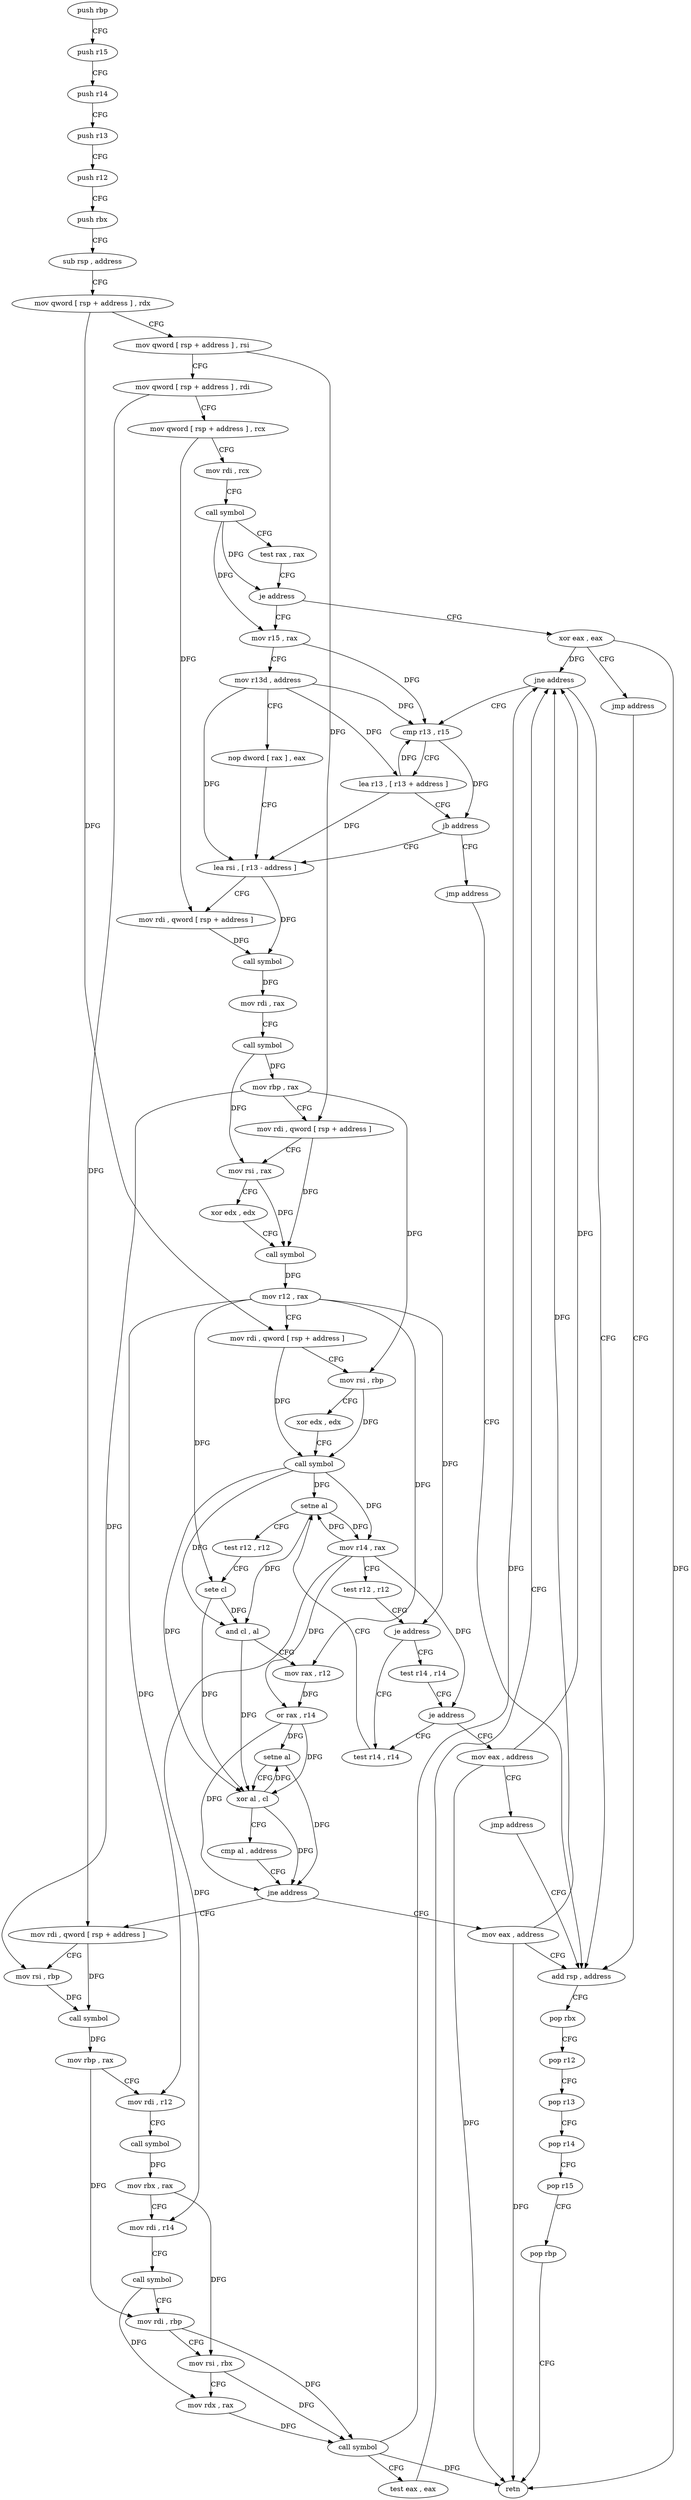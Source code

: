 digraph "func" {
"90672" [label = "push rbp" ]
"90673" [label = "push r15" ]
"90675" [label = "push r14" ]
"90677" [label = "push r13" ]
"90679" [label = "push r12" ]
"90681" [label = "push rbx" ]
"90682" [label = "sub rsp , address" ]
"90686" [label = "mov qword [ rsp + address ] , rdx" ]
"90691" [label = "mov qword [ rsp + address ] , rsi" ]
"90696" [label = "mov qword [ rsp + address ] , rdi" ]
"90701" [label = "mov qword [ rsp + address ] , rcx" ]
"90706" [label = "mov rdi , rcx" ]
"90709" [label = "call symbol" ]
"90714" [label = "test rax , rax" ]
"90717" [label = "je address" ]
"90904" [label = "xor eax , eax" ]
"90723" [label = "mov r15 , rax" ]
"90906" [label = "jmp address" ]
"90920" [label = "add rsp , address" ]
"90726" [label = "mov r13d , address" ]
"90732" [label = "nop dword [ rax ] , eax" ]
"90736" [label = "lea rsi , [ r13 - address ]" ]
"90924" [label = "pop rbx" ]
"90925" [label = "pop r12" ]
"90927" [label = "pop r13" ]
"90929" [label = "pop r14" ]
"90931" [label = "pop r15" ]
"90933" [label = "pop rbp" ]
"90934" [label = "retn" ]
"90807" [label = "test r14 , r14" ]
"90810" [label = "setne al" ]
"90813" [label = "test r12 , r12" ]
"90816" [label = "sete cl" ]
"90819" [label = "and cl , al" ]
"90821" [label = "mov rax , r12" ]
"90824" [label = "or rax , r14" ]
"90827" [label = "setne al" ]
"90830" [label = "xor al , cl" ]
"90832" [label = "cmp al , address" ]
"90834" [label = "jne address" ]
"90915" [label = "mov eax , address" ]
"90836" [label = "mov rdi , qword [ rsp + address ]" ]
"90802" [label = "test r14 , r14" ]
"90805" [label = "je address" ]
"90908" [label = "mov eax , address" ]
"90841" [label = "mov rsi , rbp" ]
"90844" [label = "call symbol" ]
"90849" [label = "mov rbp , rax" ]
"90852" [label = "mov rdi , r12" ]
"90855" [label = "call symbol" ]
"90860" [label = "mov rbx , rax" ]
"90863" [label = "mov rdi , r14" ]
"90866" [label = "call symbol" ]
"90871" [label = "mov rdi , rbp" ]
"90874" [label = "mov rsi , rbx" ]
"90877" [label = "mov rdx , rax" ]
"90880" [label = "call symbol" ]
"90885" [label = "test eax , eax" ]
"90887" [label = "jne address" ]
"90889" [label = "cmp r13 , r15" ]
"90913" [label = "jmp address" ]
"90892" [label = "lea r13 , [ r13 + address ]" ]
"90896" [label = "jb address" ]
"90902" [label = "jmp address" ]
"90740" [label = "mov rdi , qword [ rsp + address ]" ]
"90745" [label = "call symbol" ]
"90750" [label = "mov rdi , rax" ]
"90753" [label = "call symbol" ]
"90758" [label = "mov rbp , rax" ]
"90761" [label = "mov rdi , qword [ rsp + address ]" ]
"90766" [label = "mov rsi , rax" ]
"90769" [label = "xor edx , edx" ]
"90771" [label = "call symbol" ]
"90776" [label = "mov r12 , rax" ]
"90779" [label = "mov rdi , qword [ rsp + address ]" ]
"90784" [label = "mov rsi , rbp" ]
"90787" [label = "xor edx , edx" ]
"90789" [label = "call symbol" ]
"90794" [label = "mov r14 , rax" ]
"90797" [label = "test r12 , r12" ]
"90800" [label = "je address" ]
"90672" -> "90673" [ label = "CFG" ]
"90673" -> "90675" [ label = "CFG" ]
"90675" -> "90677" [ label = "CFG" ]
"90677" -> "90679" [ label = "CFG" ]
"90679" -> "90681" [ label = "CFG" ]
"90681" -> "90682" [ label = "CFG" ]
"90682" -> "90686" [ label = "CFG" ]
"90686" -> "90691" [ label = "CFG" ]
"90686" -> "90779" [ label = "DFG" ]
"90691" -> "90696" [ label = "CFG" ]
"90691" -> "90761" [ label = "DFG" ]
"90696" -> "90701" [ label = "CFG" ]
"90696" -> "90836" [ label = "DFG" ]
"90701" -> "90706" [ label = "CFG" ]
"90701" -> "90740" [ label = "DFG" ]
"90706" -> "90709" [ label = "CFG" ]
"90709" -> "90714" [ label = "CFG" ]
"90709" -> "90717" [ label = "DFG" ]
"90709" -> "90723" [ label = "DFG" ]
"90714" -> "90717" [ label = "CFG" ]
"90717" -> "90904" [ label = "CFG" ]
"90717" -> "90723" [ label = "CFG" ]
"90904" -> "90906" [ label = "CFG" ]
"90904" -> "90934" [ label = "DFG" ]
"90904" -> "90887" [ label = "DFG" ]
"90723" -> "90726" [ label = "CFG" ]
"90723" -> "90889" [ label = "DFG" ]
"90906" -> "90920" [ label = "CFG" ]
"90920" -> "90924" [ label = "CFG" ]
"90726" -> "90732" [ label = "CFG" ]
"90726" -> "90736" [ label = "DFG" ]
"90726" -> "90889" [ label = "DFG" ]
"90726" -> "90892" [ label = "DFG" ]
"90732" -> "90736" [ label = "CFG" ]
"90736" -> "90740" [ label = "CFG" ]
"90736" -> "90745" [ label = "DFG" ]
"90924" -> "90925" [ label = "CFG" ]
"90925" -> "90927" [ label = "CFG" ]
"90927" -> "90929" [ label = "CFG" ]
"90929" -> "90931" [ label = "CFG" ]
"90931" -> "90933" [ label = "CFG" ]
"90933" -> "90934" [ label = "CFG" ]
"90807" -> "90810" [ label = "CFG" ]
"90810" -> "90813" [ label = "CFG" ]
"90810" -> "90794" [ label = "DFG" ]
"90810" -> "90819" [ label = "DFG" ]
"90813" -> "90816" [ label = "CFG" ]
"90816" -> "90819" [ label = "DFG" ]
"90816" -> "90830" [ label = "DFG" ]
"90819" -> "90821" [ label = "CFG" ]
"90819" -> "90830" [ label = "DFG" ]
"90821" -> "90824" [ label = "DFG" ]
"90824" -> "90827" [ label = "DFG" ]
"90824" -> "90830" [ label = "DFG" ]
"90824" -> "90834" [ label = "DFG" ]
"90827" -> "90830" [ label = "CFG" ]
"90827" -> "90834" [ label = "DFG" ]
"90830" -> "90832" [ label = "CFG" ]
"90830" -> "90827" [ label = "DFG" ]
"90830" -> "90834" [ label = "DFG" ]
"90832" -> "90834" [ label = "CFG" ]
"90834" -> "90915" [ label = "CFG" ]
"90834" -> "90836" [ label = "CFG" ]
"90915" -> "90920" [ label = "CFG" ]
"90915" -> "90934" [ label = "DFG" ]
"90915" -> "90887" [ label = "DFG" ]
"90836" -> "90841" [ label = "CFG" ]
"90836" -> "90844" [ label = "DFG" ]
"90802" -> "90805" [ label = "CFG" ]
"90805" -> "90908" [ label = "CFG" ]
"90805" -> "90807" [ label = "CFG" ]
"90908" -> "90913" [ label = "CFG" ]
"90908" -> "90887" [ label = "DFG" ]
"90908" -> "90934" [ label = "DFG" ]
"90841" -> "90844" [ label = "DFG" ]
"90844" -> "90849" [ label = "DFG" ]
"90849" -> "90852" [ label = "CFG" ]
"90849" -> "90871" [ label = "DFG" ]
"90852" -> "90855" [ label = "CFG" ]
"90855" -> "90860" [ label = "DFG" ]
"90860" -> "90863" [ label = "CFG" ]
"90860" -> "90874" [ label = "DFG" ]
"90863" -> "90866" [ label = "CFG" ]
"90866" -> "90871" [ label = "CFG" ]
"90866" -> "90877" [ label = "DFG" ]
"90871" -> "90874" [ label = "CFG" ]
"90871" -> "90880" [ label = "DFG" ]
"90874" -> "90877" [ label = "CFG" ]
"90874" -> "90880" [ label = "DFG" ]
"90877" -> "90880" [ label = "DFG" ]
"90880" -> "90885" [ label = "CFG" ]
"90880" -> "90934" [ label = "DFG" ]
"90880" -> "90887" [ label = "DFG" ]
"90885" -> "90887" [ label = "CFG" ]
"90887" -> "90920" [ label = "CFG" ]
"90887" -> "90889" [ label = "CFG" ]
"90889" -> "90892" [ label = "CFG" ]
"90889" -> "90896" [ label = "DFG" ]
"90913" -> "90920" [ label = "CFG" ]
"90892" -> "90896" [ label = "CFG" ]
"90892" -> "90736" [ label = "DFG" ]
"90892" -> "90889" [ label = "DFG" ]
"90896" -> "90736" [ label = "CFG" ]
"90896" -> "90902" [ label = "CFG" ]
"90902" -> "90920" [ label = "CFG" ]
"90740" -> "90745" [ label = "DFG" ]
"90745" -> "90750" [ label = "DFG" ]
"90750" -> "90753" [ label = "CFG" ]
"90753" -> "90758" [ label = "DFG" ]
"90753" -> "90766" [ label = "DFG" ]
"90758" -> "90761" [ label = "CFG" ]
"90758" -> "90784" [ label = "DFG" ]
"90758" -> "90841" [ label = "DFG" ]
"90761" -> "90766" [ label = "CFG" ]
"90761" -> "90771" [ label = "DFG" ]
"90766" -> "90769" [ label = "CFG" ]
"90766" -> "90771" [ label = "DFG" ]
"90769" -> "90771" [ label = "CFG" ]
"90771" -> "90776" [ label = "DFG" ]
"90776" -> "90779" [ label = "CFG" ]
"90776" -> "90800" [ label = "DFG" ]
"90776" -> "90816" [ label = "DFG" ]
"90776" -> "90821" [ label = "DFG" ]
"90776" -> "90852" [ label = "DFG" ]
"90779" -> "90784" [ label = "CFG" ]
"90779" -> "90789" [ label = "DFG" ]
"90784" -> "90787" [ label = "CFG" ]
"90784" -> "90789" [ label = "DFG" ]
"90787" -> "90789" [ label = "CFG" ]
"90789" -> "90794" [ label = "DFG" ]
"90789" -> "90810" [ label = "DFG" ]
"90789" -> "90819" [ label = "DFG" ]
"90789" -> "90830" [ label = "DFG" ]
"90794" -> "90797" [ label = "CFG" ]
"90794" -> "90810" [ label = "DFG" ]
"90794" -> "90824" [ label = "DFG" ]
"90794" -> "90805" [ label = "DFG" ]
"90794" -> "90863" [ label = "DFG" ]
"90797" -> "90800" [ label = "CFG" ]
"90800" -> "90807" [ label = "CFG" ]
"90800" -> "90802" [ label = "CFG" ]
}
